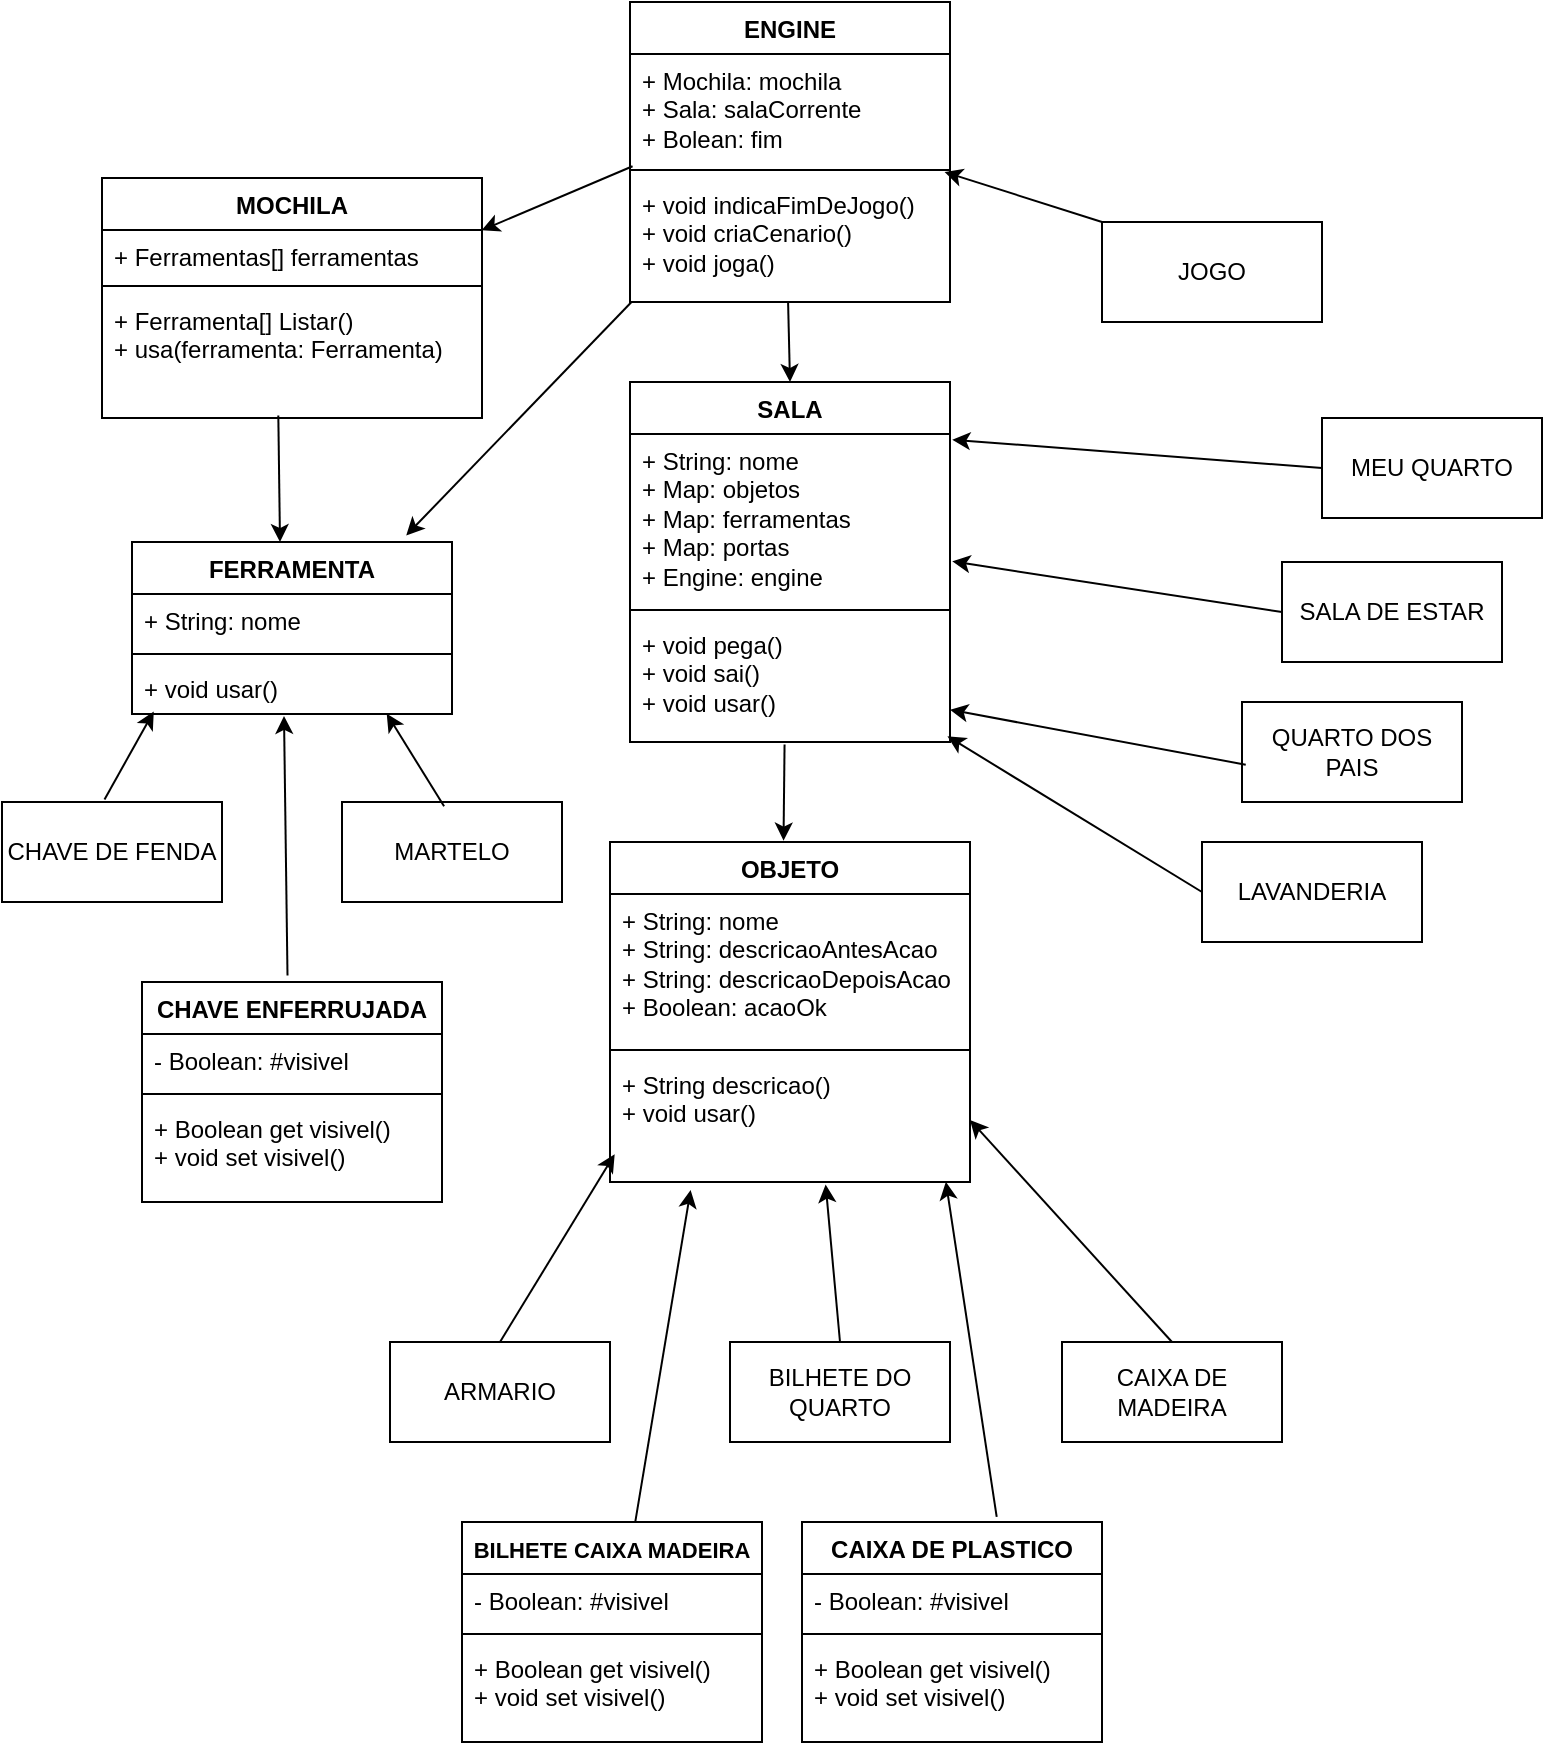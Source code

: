 <mxfile version="27.1.3">
  <diagram name="Página-1" id="4UfsvtrGQUURYApcNGFi">
    <mxGraphModel dx="1385" dy="764" grid="1" gridSize="10" guides="1" tooltips="1" connect="1" arrows="1" fold="1" page="1" pageScale="1" pageWidth="827" pageHeight="1169" math="0" shadow="0">
      <root>
        <mxCell id="0" />
        <mxCell id="1" parent="0" />
        <mxCell id="Q5F3aWCLFh04xkU88DtE-2" value="ENGINE" style="swimlane;fontStyle=1;align=center;verticalAlign=top;childLayout=stackLayout;horizontal=1;startSize=26;horizontalStack=0;resizeParent=1;resizeParentMax=0;resizeLast=0;collapsible=1;marginBottom=0;whiteSpace=wrap;html=1;" vertex="1" parent="1">
          <mxGeometry x="334" y="30" width="160" height="150" as="geometry" />
        </mxCell>
        <mxCell id="Q5F3aWCLFh04xkU88DtE-3" value="+ Mochila: mochila&lt;div&gt;+ Sala: salaCorrente&lt;/div&gt;&lt;div&gt;+ Bolean: fim&lt;/div&gt;" style="text;strokeColor=none;fillColor=none;align=left;verticalAlign=top;spacingLeft=4;spacingRight=4;overflow=hidden;rotatable=0;points=[[0,0.5],[1,0.5]];portConstraint=eastwest;whiteSpace=wrap;html=1;" vertex="1" parent="Q5F3aWCLFh04xkU88DtE-2">
          <mxGeometry y="26" width="160" height="54" as="geometry" />
        </mxCell>
        <mxCell id="Q5F3aWCLFh04xkU88DtE-4" value="" style="line;strokeWidth=1;fillColor=none;align=left;verticalAlign=middle;spacingTop=-1;spacingLeft=3;spacingRight=3;rotatable=0;labelPosition=right;points=[];portConstraint=eastwest;strokeColor=inherit;" vertex="1" parent="Q5F3aWCLFh04xkU88DtE-2">
          <mxGeometry y="80" width="160" height="8" as="geometry" />
        </mxCell>
        <mxCell id="Q5F3aWCLFh04xkU88DtE-5" value="+ void indicaFimDeJogo()&lt;div&gt;+ void criaCenario()&lt;/div&gt;&lt;div&gt;+ void joga()&lt;/div&gt;" style="text;strokeColor=none;fillColor=none;align=left;verticalAlign=top;spacingLeft=4;spacingRight=4;overflow=hidden;rotatable=0;points=[[0,0.5],[1,0.5]];portConstraint=eastwest;whiteSpace=wrap;html=1;" vertex="1" parent="Q5F3aWCLFh04xkU88DtE-2">
          <mxGeometry y="88" width="160" height="62" as="geometry" />
        </mxCell>
        <mxCell id="Q5F3aWCLFh04xkU88DtE-6" value="SALA" style="swimlane;fontStyle=1;align=center;verticalAlign=top;childLayout=stackLayout;horizontal=1;startSize=26;horizontalStack=0;resizeParent=1;resizeParentMax=0;resizeLast=0;collapsible=1;marginBottom=0;whiteSpace=wrap;html=1;" vertex="1" parent="1">
          <mxGeometry x="334" y="220" width="160" height="180" as="geometry" />
        </mxCell>
        <mxCell id="Q5F3aWCLFh04xkU88DtE-7" value="+ String: nome&lt;div&gt;+ Map: objetos&lt;/div&gt;&lt;div&gt;+ Map: ferramentas&lt;/div&gt;&lt;div&gt;+ Map: portas&lt;/div&gt;&lt;div&gt;+ Engine: engine&lt;/div&gt;" style="text;strokeColor=none;fillColor=none;align=left;verticalAlign=top;spacingLeft=4;spacingRight=4;overflow=hidden;rotatable=0;points=[[0,0.5],[1,0.5]];portConstraint=eastwest;whiteSpace=wrap;html=1;" vertex="1" parent="Q5F3aWCLFh04xkU88DtE-6">
          <mxGeometry y="26" width="160" height="84" as="geometry" />
        </mxCell>
        <mxCell id="Q5F3aWCLFh04xkU88DtE-8" value="" style="line;strokeWidth=1;fillColor=none;align=left;verticalAlign=middle;spacingTop=-1;spacingLeft=3;spacingRight=3;rotatable=0;labelPosition=right;points=[];portConstraint=eastwest;strokeColor=inherit;" vertex="1" parent="Q5F3aWCLFh04xkU88DtE-6">
          <mxGeometry y="110" width="160" height="8" as="geometry" />
        </mxCell>
        <mxCell id="Q5F3aWCLFh04xkU88DtE-9" value="+ void pega()&lt;div&gt;+ void sai()&lt;/div&gt;&lt;div&gt;+ void usar()&lt;br&gt;&lt;div&gt;&lt;br&gt;&lt;/div&gt;&lt;/div&gt;" style="text;strokeColor=none;fillColor=none;align=left;verticalAlign=top;spacingLeft=4;spacingRight=4;overflow=hidden;rotatable=0;points=[[0,0.5],[1,0.5]];portConstraint=eastwest;whiteSpace=wrap;html=1;" vertex="1" parent="Q5F3aWCLFh04xkU88DtE-6">
          <mxGeometry y="118" width="160" height="62" as="geometry" />
        </mxCell>
        <mxCell id="Q5F3aWCLFh04xkU88DtE-11" value="" style="endArrow=classic;html=1;rounded=0;exitX=0.494;exitY=1;exitDx=0;exitDy=0;exitPerimeter=0;entryX=0.5;entryY=0;entryDx=0;entryDy=0;" edge="1" parent="1" source="Q5F3aWCLFh04xkU88DtE-5" target="Q5F3aWCLFh04xkU88DtE-6">
          <mxGeometry width="50" height="50" relative="1" as="geometry">
            <mxPoint x="460" y="370" as="sourcePoint" />
            <mxPoint x="510" y="320" as="targetPoint" />
          </mxGeometry>
        </mxCell>
        <mxCell id="Q5F3aWCLFh04xkU88DtE-16" value="MOCHILA" style="swimlane;fontStyle=1;align=center;verticalAlign=top;childLayout=stackLayout;horizontal=1;startSize=26;horizontalStack=0;resizeParent=1;resizeParentMax=0;resizeLast=0;collapsible=1;marginBottom=0;whiteSpace=wrap;html=1;" vertex="1" parent="1">
          <mxGeometry x="70" y="118" width="190" height="120" as="geometry" />
        </mxCell>
        <mxCell id="Q5F3aWCLFh04xkU88DtE-17" value="+ Ferramentas[] ferramentas" style="text;strokeColor=none;fillColor=none;align=left;verticalAlign=top;spacingLeft=4;spacingRight=4;overflow=hidden;rotatable=0;points=[[0,0.5],[1,0.5]];portConstraint=eastwest;whiteSpace=wrap;html=1;" vertex="1" parent="Q5F3aWCLFh04xkU88DtE-16">
          <mxGeometry y="26" width="190" height="24" as="geometry" />
        </mxCell>
        <mxCell id="Q5F3aWCLFh04xkU88DtE-18" value="" style="line;strokeWidth=1;fillColor=none;align=left;verticalAlign=middle;spacingTop=-1;spacingLeft=3;spacingRight=3;rotatable=0;labelPosition=right;points=[];portConstraint=eastwest;strokeColor=inherit;" vertex="1" parent="Q5F3aWCLFh04xkU88DtE-16">
          <mxGeometry y="50" width="190" height="8" as="geometry" />
        </mxCell>
        <mxCell id="Q5F3aWCLFh04xkU88DtE-19" value="+ Ferramenta[] Listar()&lt;div&gt;+ usa(ferramenta: Ferramenta)&lt;/div&gt;" style="text;strokeColor=none;fillColor=none;align=left;verticalAlign=top;spacingLeft=4;spacingRight=4;overflow=hidden;rotatable=0;points=[[0,0.5],[1,0.5]];portConstraint=eastwest;whiteSpace=wrap;html=1;" vertex="1" parent="Q5F3aWCLFh04xkU88DtE-16">
          <mxGeometry y="58" width="190" height="62" as="geometry" />
        </mxCell>
        <mxCell id="Q5F3aWCLFh04xkU88DtE-20" value="" style="endArrow=classic;html=1;rounded=0;exitX=0.008;exitY=0.268;exitDx=0;exitDy=0;exitPerimeter=0;entryX=0.999;entryY=0.006;entryDx=0;entryDy=0;entryPerimeter=0;" edge="1" parent="1" source="Q5F3aWCLFh04xkU88DtE-4" target="Q5F3aWCLFh04xkU88DtE-17">
          <mxGeometry width="50" height="50" relative="1" as="geometry">
            <mxPoint x="170" y="90" as="sourcePoint" />
            <mxPoint x="220" y="40" as="targetPoint" />
          </mxGeometry>
        </mxCell>
        <mxCell id="Q5F3aWCLFh04xkU88DtE-21" value="FERRAMENTA" style="swimlane;fontStyle=1;align=center;verticalAlign=top;childLayout=stackLayout;horizontal=1;startSize=26;horizontalStack=0;resizeParent=1;resizeParentMax=0;resizeLast=0;collapsible=1;marginBottom=0;whiteSpace=wrap;html=1;" vertex="1" parent="1">
          <mxGeometry x="85" y="300" width="160" height="86" as="geometry" />
        </mxCell>
        <mxCell id="Q5F3aWCLFh04xkU88DtE-22" value="+ String: nome" style="text;strokeColor=none;fillColor=none;align=left;verticalAlign=top;spacingLeft=4;spacingRight=4;overflow=hidden;rotatable=0;points=[[0,0.5],[1,0.5]];portConstraint=eastwest;whiteSpace=wrap;html=1;" vertex="1" parent="Q5F3aWCLFh04xkU88DtE-21">
          <mxGeometry y="26" width="160" height="26" as="geometry" />
        </mxCell>
        <mxCell id="Q5F3aWCLFh04xkU88DtE-23" value="" style="line;strokeWidth=1;fillColor=none;align=left;verticalAlign=middle;spacingTop=-1;spacingLeft=3;spacingRight=3;rotatable=0;labelPosition=right;points=[];portConstraint=eastwest;strokeColor=inherit;" vertex="1" parent="Q5F3aWCLFh04xkU88DtE-21">
          <mxGeometry y="52" width="160" height="8" as="geometry" />
        </mxCell>
        <mxCell id="Q5F3aWCLFh04xkU88DtE-24" value="+ void usar()" style="text;strokeColor=none;fillColor=none;align=left;verticalAlign=top;spacingLeft=4;spacingRight=4;overflow=hidden;rotatable=0;points=[[0,0.5],[1,0.5]];portConstraint=eastwest;whiteSpace=wrap;html=1;" vertex="1" parent="Q5F3aWCLFh04xkU88DtE-21">
          <mxGeometry y="60" width="160" height="26" as="geometry" />
        </mxCell>
        <mxCell id="Q5F3aWCLFh04xkU88DtE-25" value="" style="endArrow=classic;html=1;rounded=0;exitX=0.464;exitY=0.979;exitDx=0;exitDy=0;exitPerimeter=0;" edge="1" parent="1" source="Q5F3aWCLFh04xkU88DtE-19">
          <mxGeometry width="50" height="50" relative="1" as="geometry">
            <mxPoint x="150" y="290" as="sourcePoint" />
            <mxPoint x="159" y="300" as="targetPoint" />
          </mxGeometry>
        </mxCell>
        <mxCell id="Q5F3aWCLFh04xkU88DtE-26" value="" style="endArrow=classic;html=1;rounded=0;exitX=0.004;exitY=1.002;exitDx=0;exitDy=0;exitPerimeter=0;entryX=0.857;entryY=-0.038;entryDx=0;entryDy=0;entryPerimeter=0;" edge="1" parent="1" source="Q5F3aWCLFh04xkU88DtE-5" target="Q5F3aWCLFh04xkU88DtE-21">
          <mxGeometry width="50" height="50" relative="1" as="geometry">
            <mxPoint x="250" y="300" as="sourcePoint" />
            <mxPoint x="300" y="250" as="targetPoint" />
          </mxGeometry>
        </mxCell>
        <mxCell id="Q5F3aWCLFh04xkU88DtE-27" value="JOGO" style="html=1;whiteSpace=wrap;" vertex="1" parent="1">
          <mxGeometry x="570" y="140" width="110" height="50" as="geometry" />
        </mxCell>
        <mxCell id="Q5F3aWCLFh04xkU88DtE-28" value="" style="endArrow=classic;html=1;rounded=0;exitX=0;exitY=0;exitDx=0;exitDy=0;entryX=0.983;entryY=0.625;entryDx=0;entryDy=0;entryPerimeter=0;" edge="1" parent="1" source="Q5F3aWCLFh04xkU88DtE-27" target="Q5F3aWCLFh04xkU88DtE-4">
          <mxGeometry width="50" height="50" relative="1" as="geometry">
            <mxPoint x="550" y="130" as="sourcePoint" />
            <mxPoint x="600" y="80" as="targetPoint" />
          </mxGeometry>
        </mxCell>
        <mxCell id="Q5F3aWCLFh04xkU88DtE-33" value="OBJETO" style="swimlane;fontStyle=1;align=center;verticalAlign=top;childLayout=stackLayout;horizontal=1;startSize=26;horizontalStack=0;resizeParent=1;resizeParentMax=0;resizeLast=0;collapsible=1;marginBottom=0;whiteSpace=wrap;html=1;" vertex="1" parent="1">
          <mxGeometry x="324" y="450" width="180" height="170" as="geometry" />
        </mxCell>
        <mxCell id="Q5F3aWCLFh04xkU88DtE-34" value="+ String: nome&lt;div&gt;+ String: descricaoAntesAcao&lt;br&gt;+ String: descricaoDepoisAcao&lt;/div&gt;&lt;div&gt;+ Boolean: acaoOk&lt;/div&gt;" style="text;strokeColor=none;fillColor=none;align=left;verticalAlign=top;spacingLeft=4;spacingRight=4;overflow=hidden;rotatable=0;points=[[0,0.5],[1,0.5]];portConstraint=eastwest;whiteSpace=wrap;html=1;" vertex="1" parent="Q5F3aWCLFh04xkU88DtE-33">
          <mxGeometry y="26" width="180" height="74" as="geometry" />
        </mxCell>
        <mxCell id="Q5F3aWCLFh04xkU88DtE-35" value="" style="line;strokeWidth=1;fillColor=none;align=left;verticalAlign=middle;spacingTop=-1;spacingLeft=3;spacingRight=3;rotatable=0;labelPosition=right;points=[];portConstraint=eastwest;strokeColor=inherit;" vertex="1" parent="Q5F3aWCLFh04xkU88DtE-33">
          <mxGeometry y="100" width="180" height="8" as="geometry" />
        </mxCell>
        <mxCell id="Q5F3aWCLFh04xkU88DtE-36" value="+ String descricao()&lt;div&gt;+ void usar()&lt;/div&gt;" style="text;strokeColor=none;fillColor=none;align=left;verticalAlign=top;spacingLeft=4;spacingRight=4;overflow=hidden;rotatable=0;points=[[0,0.5],[1,0.5]];portConstraint=eastwest;whiteSpace=wrap;html=1;" vertex="1" parent="Q5F3aWCLFh04xkU88DtE-33">
          <mxGeometry y="108" width="180" height="62" as="geometry" />
        </mxCell>
        <mxCell id="Q5F3aWCLFh04xkU88DtE-37" value="" style="endArrow=classic;html=1;rounded=0;exitX=0.483;exitY=1.021;exitDx=0;exitDy=0;exitPerimeter=0;entryX=0.482;entryY=-0.004;entryDx=0;entryDy=0;entryPerimeter=0;" edge="1" parent="1" source="Q5F3aWCLFh04xkU88DtE-9" target="Q5F3aWCLFh04xkU88DtE-33">
          <mxGeometry width="50" height="50" relative="1" as="geometry">
            <mxPoint x="270" y="480" as="sourcePoint" />
            <mxPoint x="320" y="430" as="targetPoint" />
          </mxGeometry>
        </mxCell>
        <mxCell id="Q5F3aWCLFh04xkU88DtE-38" value="CHAVE ENFERRUJADA" style="swimlane;fontStyle=1;align=center;verticalAlign=top;childLayout=stackLayout;horizontal=1;startSize=26;horizontalStack=0;resizeParent=1;resizeParentMax=0;resizeLast=0;collapsible=1;marginBottom=0;whiteSpace=wrap;html=1;" vertex="1" parent="1">
          <mxGeometry x="90" y="520" width="150" height="110" as="geometry">
            <mxRectangle x="10" y="530" width="170" height="30" as="alternateBounds" />
          </mxGeometry>
        </mxCell>
        <mxCell id="Q5F3aWCLFh04xkU88DtE-39" value="- Boolean: #visivel" style="text;strokeColor=none;fillColor=none;align=left;verticalAlign=top;spacingLeft=4;spacingRight=4;overflow=hidden;rotatable=0;points=[[0,0.5],[1,0.5]];portConstraint=eastwest;whiteSpace=wrap;html=1;" vertex="1" parent="Q5F3aWCLFh04xkU88DtE-38">
          <mxGeometry y="26" width="150" height="26" as="geometry" />
        </mxCell>
        <mxCell id="Q5F3aWCLFh04xkU88DtE-40" value="" style="line;strokeWidth=1;fillColor=none;align=left;verticalAlign=middle;spacingTop=-1;spacingLeft=3;spacingRight=3;rotatable=0;labelPosition=right;points=[];portConstraint=eastwest;strokeColor=inherit;" vertex="1" parent="Q5F3aWCLFh04xkU88DtE-38">
          <mxGeometry y="52" width="150" height="8" as="geometry" />
        </mxCell>
        <mxCell id="Q5F3aWCLFh04xkU88DtE-41" value="+ Boolean get visivel()&lt;div&gt;+ void set visivel()&lt;/div&gt;" style="text;strokeColor=none;fillColor=none;align=left;verticalAlign=top;spacingLeft=4;spacingRight=4;overflow=hidden;rotatable=0;points=[[0,0.5],[1,0.5]];portConstraint=eastwest;whiteSpace=wrap;html=1;" vertex="1" parent="Q5F3aWCLFh04xkU88DtE-38">
          <mxGeometry y="60" width="150" height="50" as="geometry" />
        </mxCell>
        <mxCell id="Q5F3aWCLFh04xkU88DtE-42" value="CHAVE DE FENDA" style="html=1;whiteSpace=wrap;" vertex="1" parent="1">
          <mxGeometry x="20" y="430" width="110" height="50" as="geometry" />
        </mxCell>
        <mxCell id="Q5F3aWCLFh04xkU88DtE-43" value="MARTELO" style="html=1;whiteSpace=wrap;" vertex="1" parent="1">
          <mxGeometry x="190" y="430" width="110" height="50" as="geometry" />
        </mxCell>
        <mxCell id="Q5F3aWCLFh04xkU88DtE-44" value="" style="endArrow=classic;html=1;rounded=0;exitX=0.466;exitY=-0.026;exitDx=0;exitDy=0;exitPerimeter=0;entryX=0.068;entryY=0.951;entryDx=0;entryDy=0;entryPerimeter=0;" edge="1" parent="1" source="Q5F3aWCLFh04xkU88DtE-42" target="Q5F3aWCLFh04xkU88DtE-24">
          <mxGeometry width="50" height="50" relative="1" as="geometry">
            <mxPoint x="110" y="580" as="sourcePoint" />
            <mxPoint x="160" y="530" as="targetPoint" />
          </mxGeometry>
        </mxCell>
        <mxCell id="Q5F3aWCLFh04xkU88DtE-45" value="" style="endArrow=classic;html=1;rounded=0;exitX=0.464;exitY=0.043;exitDx=0;exitDy=0;exitPerimeter=0;entryX=0.796;entryY=0.995;entryDx=0;entryDy=0;entryPerimeter=0;" edge="1" parent="1" source="Q5F3aWCLFh04xkU88DtE-43" target="Q5F3aWCLFh04xkU88DtE-24">
          <mxGeometry width="50" height="50" relative="1" as="geometry">
            <mxPoint x="120" y="560" as="sourcePoint" />
            <mxPoint x="170" y="510" as="targetPoint" />
          </mxGeometry>
        </mxCell>
        <mxCell id="Q5F3aWCLFh04xkU88DtE-46" value="" style="endArrow=classic;html=1;rounded=0;exitX=0.485;exitY=-0.03;exitDx=0;exitDy=0;exitPerimeter=0;entryX=0.475;entryY=1.038;entryDx=0;entryDy=0;entryPerimeter=0;" edge="1" parent="1" source="Q5F3aWCLFh04xkU88DtE-38" target="Q5F3aWCLFh04xkU88DtE-24">
          <mxGeometry width="50" height="50" relative="1" as="geometry">
            <mxPoint x="20" y="610" as="sourcePoint" />
            <mxPoint x="70" y="560" as="targetPoint" />
          </mxGeometry>
        </mxCell>
        <mxCell id="Q5F3aWCLFh04xkU88DtE-47" value="ARMARIO" style="html=1;whiteSpace=wrap;" vertex="1" parent="1">
          <mxGeometry x="214" y="700" width="110" height="50" as="geometry" />
        </mxCell>
        <mxCell id="Q5F3aWCLFh04xkU88DtE-48" value="BILHETE DO QUARTO" style="html=1;whiteSpace=wrap;" vertex="1" parent="1">
          <mxGeometry x="384" y="700" width="110" height="50" as="geometry" />
        </mxCell>
        <mxCell id="Q5F3aWCLFh04xkU88DtE-49" value="CAIXA DE MADEIRA" style="html=1;whiteSpace=wrap;" vertex="1" parent="1">
          <mxGeometry x="550" y="700" width="110" height="50" as="geometry" />
        </mxCell>
        <mxCell id="Q5F3aWCLFh04xkU88DtE-52" value="&lt;font style=&quot;font-size: 11px;&quot;&gt;BILHETE CAIXA MADEIRA&lt;/font&gt;" style="swimlane;fontStyle=1;align=center;verticalAlign=top;childLayout=stackLayout;horizontal=1;startSize=26;horizontalStack=0;resizeParent=1;resizeParentMax=0;resizeLast=0;collapsible=1;marginBottom=0;whiteSpace=wrap;html=1;" vertex="1" parent="1">
          <mxGeometry x="250" y="790" width="150" height="110" as="geometry">
            <mxRectangle x="10" y="530" width="170" height="30" as="alternateBounds" />
          </mxGeometry>
        </mxCell>
        <mxCell id="Q5F3aWCLFh04xkU88DtE-53" value="- Boolean: #visivel" style="text;strokeColor=none;fillColor=none;align=left;verticalAlign=top;spacingLeft=4;spacingRight=4;overflow=hidden;rotatable=0;points=[[0,0.5],[1,0.5]];portConstraint=eastwest;whiteSpace=wrap;html=1;" vertex="1" parent="Q5F3aWCLFh04xkU88DtE-52">
          <mxGeometry y="26" width="150" height="26" as="geometry" />
        </mxCell>
        <mxCell id="Q5F3aWCLFh04xkU88DtE-54" value="" style="line;strokeWidth=1;fillColor=none;align=left;verticalAlign=middle;spacingTop=-1;spacingLeft=3;spacingRight=3;rotatable=0;labelPosition=right;points=[];portConstraint=eastwest;strokeColor=inherit;" vertex="1" parent="Q5F3aWCLFh04xkU88DtE-52">
          <mxGeometry y="52" width="150" height="8" as="geometry" />
        </mxCell>
        <mxCell id="Q5F3aWCLFh04xkU88DtE-55" value="+ Boolean get visivel()&lt;div&gt;+ void set visivel()&lt;/div&gt;" style="text;strokeColor=none;fillColor=none;align=left;verticalAlign=top;spacingLeft=4;spacingRight=4;overflow=hidden;rotatable=0;points=[[0,0.5],[1,0.5]];portConstraint=eastwest;whiteSpace=wrap;html=1;" vertex="1" parent="Q5F3aWCLFh04xkU88DtE-52">
          <mxGeometry y="60" width="150" height="50" as="geometry" />
        </mxCell>
        <mxCell id="Q5F3aWCLFh04xkU88DtE-56" value="CAIXA DE PLASTICO" style="swimlane;fontStyle=1;align=center;verticalAlign=top;childLayout=stackLayout;horizontal=1;startSize=26;horizontalStack=0;resizeParent=1;resizeParentMax=0;resizeLast=0;collapsible=1;marginBottom=0;whiteSpace=wrap;html=1;" vertex="1" parent="1">
          <mxGeometry x="420" y="790" width="150" height="110" as="geometry">
            <mxRectangle x="10" y="530" width="170" height="30" as="alternateBounds" />
          </mxGeometry>
        </mxCell>
        <mxCell id="Q5F3aWCLFh04xkU88DtE-57" value="- Boolean: #visivel" style="text;strokeColor=none;fillColor=none;align=left;verticalAlign=top;spacingLeft=4;spacingRight=4;overflow=hidden;rotatable=0;points=[[0,0.5],[1,0.5]];portConstraint=eastwest;whiteSpace=wrap;html=1;" vertex="1" parent="Q5F3aWCLFh04xkU88DtE-56">
          <mxGeometry y="26" width="150" height="26" as="geometry" />
        </mxCell>
        <mxCell id="Q5F3aWCLFh04xkU88DtE-58" value="" style="line;strokeWidth=1;fillColor=none;align=left;verticalAlign=middle;spacingTop=-1;spacingLeft=3;spacingRight=3;rotatable=0;labelPosition=right;points=[];portConstraint=eastwest;strokeColor=inherit;" vertex="1" parent="Q5F3aWCLFh04xkU88DtE-56">
          <mxGeometry y="52" width="150" height="8" as="geometry" />
        </mxCell>
        <mxCell id="Q5F3aWCLFh04xkU88DtE-59" value="+ Boolean get visivel()&lt;div&gt;+ void set visivel()&lt;/div&gt;" style="text;strokeColor=none;fillColor=none;align=left;verticalAlign=top;spacingLeft=4;spacingRight=4;overflow=hidden;rotatable=0;points=[[0,0.5],[1,0.5]];portConstraint=eastwest;whiteSpace=wrap;html=1;" vertex="1" parent="Q5F3aWCLFh04xkU88DtE-56">
          <mxGeometry y="60" width="150" height="50" as="geometry" />
        </mxCell>
        <mxCell id="Q5F3aWCLFh04xkU88DtE-60" value="" style="endArrow=classic;html=1;rounded=0;exitX=0.578;exitY=-0.004;exitDx=0;exitDy=0;exitPerimeter=0;entryX=0.224;entryY=1.065;entryDx=0;entryDy=0;entryPerimeter=0;" edge="1" parent="1" source="Q5F3aWCLFh04xkU88DtE-52" target="Q5F3aWCLFh04xkU88DtE-36">
          <mxGeometry width="50" height="50" relative="1" as="geometry">
            <mxPoint x="170" y="840" as="sourcePoint" />
            <mxPoint x="220" y="790" as="targetPoint" />
          </mxGeometry>
        </mxCell>
        <mxCell id="Q5F3aWCLFh04xkU88DtE-61" value="" style="endArrow=classic;html=1;rounded=0;exitX=0.649;exitY=-0.023;exitDx=0;exitDy=0;exitPerimeter=0;entryX=0.933;entryY=0.998;entryDx=0;entryDy=0;entryPerimeter=0;" edge="1" parent="1" source="Q5F3aWCLFh04xkU88DtE-56" target="Q5F3aWCLFh04xkU88DtE-36">
          <mxGeometry width="50" height="50" relative="1" as="geometry">
            <mxPoint x="520" y="670" as="sourcePoint" />
            <mxPoint x="547" y="504" as="targetPoint" />
          </mxGeometry>
        </mxCell>
        <mxCell id="Q5F3aWCLFh04xkU88DtE-62" value="" style="endArrow=classic;html=1;rounded=0;exitX=0.5;exitY=0;exitDx=0;exitDy=0;entryX=0.013;entryY=0.776;entryDx=0;entryDy=0;entryPerimeter=0;" edge="1" parent="1" source="Q5F3aWCLFh04xkU88DtE-47" target="Q5F3aWCLFh04xkU88DtE-36">
          <mxGeometry width="50" height="50" relative="1" as="geometry">
            <mxPoint x="120" y="700" as="sourcePoint" />
            <mxPoint x="147" y="534" as="targetPoint" />
          </mxGeometry>
        </mxCell>
        <mxCell id="Q5F3aWCLFh04xkU88DtE-63" value="" style="endArrow=classic;html=1;rounded=0;entryX=0.599;entryY=1.021;entryDx=0;entryDy=0;entryPerimeter=0;exitX=0.5;exitY=0;exitDx=0;exitDy=0;" edge="1" parent="1" source="Q5F3aWCLFh04xkU88DtE-48" target="Q5F3aWCLFh04xkU88DtE-36">
          <mxGeometry width="50" height="50" relative="1" as="geometry">
            <mxPoint x="450" y="690" as="sourcePoint" />
            <mxPoint x="697" y="424" as="targetPoint" />
          </mxGeometry>
        </mxCell>
        <mxCell id="Q5F3aWCLFh04xkU88DtE-64" value="" style="endArrow=classic;html=1;rounded=0;exitX=0.5;exitY=0;exitDx=0;exitDy=0;entryX=1;entryY=0.5;entryDx=0;entryDy=0;" edge="1" parent="1" source="Q5F3aWCLFh04xkU88DtE-49" target="Q5F3aWCLFh04xkU88DtE-36">
          <mxGeometry width="50" height="50" relative="1" as="geometry">
            <mxPoint x="650" y="840" as="sourcePoint" />
            <mxPoint x="677" y="674" as="targetPoint" />
          </mxGeometry>
        </mxCell>
        <mxCell id="Q5F3aWCLFh04xkU88DtE-65" value="QUARTO DOS PAIS" style="html=1;whiteSpace=wrap;" vertex="1" parent="1">
          <mxGeometry x="640" y="380" width="110" height="50" as="geometry" />
        </mxCell>
        <mxCell id="Q5F3aWCLFh04xkU88DtE-66" value="MEU QUARTO" style="html=1;whiteSpace=wrap;" vertex="1" parent="1">
          <mxGeometry x="680" y="238" width="110" height="50" as="geometry" />
        </mxCell>
        <mxCell id="Q5F3aWCLFh04xkU88DtE-67" value="SALA DE ESTAR" style="html=1;whiteSpace=wrap;" vertex="1" parent="1">
          <mxGeometry x="660" y="310" width="110" height="50" as="geometry" />
        </mxCell>
        <mxCell id="Q5F3aWCLFh04xkU88DtE-68" value="LAVANDERIA" style="html=1;whiteSpace=wrap;" vertex="1" parent="1">
          <mxGeometry x="620" y="450" width="110" height="50" as="geometry" />
        </mxCell>
        <mxCell id="Q5F3aWCLFh04xkU88DtE-69" value="" style="endArrow=classic;html=1;rounded=0;exitX=0;exitY=0.5;exitDx=0;exitDy=0;entryX=0.992;entryY=0.954;entryDx=0;entryDy=0;entryPerimeter=0;" edge="1" parent="1" source="Q5F3aWCLFh04xkU88DtE-68" target="Q5F3aWCLFh04xkU88DtE-9">
          <mxGeometry width="50" height="50" relative="1" as="geometry">
            <mxPoint x="640" y="610" as="sourcePoint" />
            <mxPoint x="690" y="560" as="targetPoint" />
          </mxGeometry>
        </mxCell>
        <mxCell id="Q5F3aWCLFh04xkU88DtE-70" value="" style="endArrow=classic;html=1;rounded=0;exitX=0.017;exitY=0.627;exitDx=0;exitDy=0;exitPerimeter=0;" edge="1" parent="1" source="Q5F3aWCLFh04xkU88DtE-65" target="Q5F3aWCLFh04xkU88DtE-9">
          <mxGeometry width="50" height="50" relative="1" as="geometry">
            <mxPoint x="670" y="570" as="sourcePoint" />
            <mxPoint x="720" y="520" as="targetPoint" />
          </mxGeometry>
        </mxCell>
        <mxCell id="Q5F3aWCLFh04xkU88DtE-71" value="" style="endArrow=classic;html=1;rounded=0;exitX=0;exitY=0.5;exitDx=0;exitDy=0;entryX=1.007;entryY=0.034;entryDx=0;entryDy=0;entryPerimeter=0;" edge="1" parent="1" source="Q5F3aWCLFh04xkU88DtE-66" target="Q5F3aWCLFh04xkU88DtE-7">
          <mxGeometry width="50" height="50" relative="1" as="geometry">
            <mxPoint x="550" y="290" as="sourcePoint" />
            <mxPoint x="600" y="240" as="targetPoint" />
          </mxGeometry>
        </mxCell>
        <mxCell id="Q5F3aWCLFh04xkU88DtE-72" value="" style="endArrow=classic;html=1;rounded=0;exitX=0;exitY=0.5;exitDx=0;exitDy=0;entryX=1.007;entryY=0.758;entryDx=0;entryDy=0;entryPerimeter=0;" edge="1" parent="1" source="Q5F3aWCLFh04xkU88DtE-67" target="Q5F3aWCLFh04xkU88DtE-7">
          <mxGeometry width="50" height="50" relative="1" as="geometry">
            <mxPoint x="550" y="300" as="sourcePoint" />
            <mxPoint x="600" y="250" as="targetPoint" />
          </mxGeometry>
        </mxCell>
      </root>
    </mxGraphModel>
  </diagram>
</mxfile>
